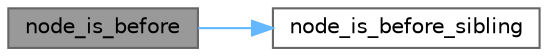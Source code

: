 digraph "node_is_before"
{
 // INTERACTIVE_SVG=YES
 // LATEX_PDF_SIZE
  bgcolor="transparent";
  edge [fontname=Helvetica,fontsize=10,labelfontname=Helvetica,labelfontsize=10];
  node [fontname=Helvetica,fontsize=10,shape=box,height=0.2,width=0.4];
  rankdir="LR";
  Node1 [id="Node000001",label="node_is_before",height=0.2,width=0.4,color="gray40", fillcolor="grey60", style="filled", fontcolor="black",tooltip=" "];
  Node1 -> Node2 [id="edge1_Node000001_Node000002",color="steelblue1",style="solid",tooltip=" "];
  Node2 [id="Node000002",label="node_is_before_sibling",height=0.2,width=0.4,color="grey40", fillcolor="white", style="filled",URL="$db/d20/pugixml_8cpp.html#a5324f8b63f65db6d1f82ab76700c1349",tooltip=" "];
}
